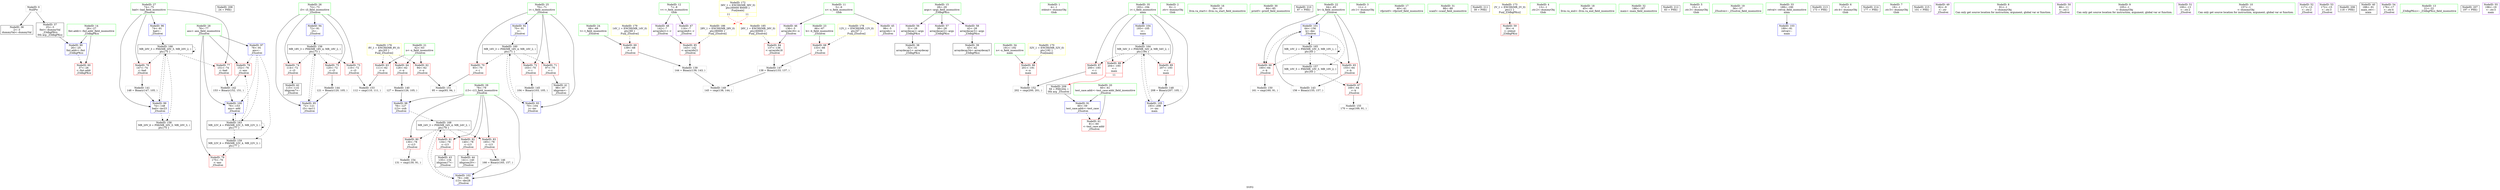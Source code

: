 digraph "SVFG" {
	label="SVFG";

	Node0x556dd5e57360 [shape=record,color=grey,label="{NodeID: 0\nNullPtr}"];
	Node0x556dd5e57360 -> Node0x556dd5e60540[style=solid];
	Node0x556dd5e57360 -> Node0x556dd5e60640[style=solid];
	Node0x556dd5e61000 [shape=record,color=blue,label="{NodeID: 97\n76\<--91\nans\<--\n_Z5solvei\n}"];
	Node0x556dd5e61000 -> Node0x556dd5e637b0[style=dashed];
	Node0x556dd5e61000 -> Node0x556dd5e61270[style=dashed];
	Node0x556dd5e61000 -> Node0x556dd5e6edc0[style=dashed];
	Node0x556dd5e61000 -> Node0x556dd5e701c0[style=dashed];
	Node0x556dd5e5f300 [shape=record,color=green,label="{NodeID: 14\n26\<--27\nfmt.addr\<--fmt.addr_field_insensitive\n_Z3dbgPKcz\n}"];
	Node0x556dd5e5f300 -> Node0x556dd5e62910[style=solid];
	Node0x556dd5e5f300 -> Node0x556dd5e64170[style=solid];
	Node0x556dd5e5fe30 [shape=record,color=green,label="{NodeID: 28\n76\<--77\nans\<--ans_field_insensitive\n_Z5solvei\n}"];
	Node0x556dd5e5fe30 -> Node0x556dd5e637b0[style=solid];
	Node0x556dd5e5fe30 -> Node0x556dd5e63880[style=solid];
	Node0x556dd5e5fe30 -> Node0x556dd5e61000[style=solid];
	Node0x556dd5e5fe30 -> Node0x556dd5e61270[style=solid];
	Node0x556dd5e7d880 [shape=record,color=black,label="{NodeID: 208\n24 = PHI()\n}"];
	Node0x556dd5e60a50 [shape=record,color=black,label="{NodeID: 42\n115\<--114\nidxprom7\<--\n_Z5solvei\n}"];
	Node0x556dd5e67bf0 [shape=record,color=grey,label="{NodeID: 139\n144 = Binary(139, 143, )\n}"];
	Node0x556dd5e67bf0 -> Node0x556dd5e68ab0[style=solid];
	Node0x556dd5e625d0 [shape=record,color=purple,label="{NodeID: 56\n31\<--28\narraydecay\<--args\n_Z3dbgPKcz\n}"];
	Node0x556dd5e625d0 -> Node0x556dd5e60710[style=solid];
	Node0x556dd5e690b0 [shape=record,color=grey,label="{NodeID: 153\n112 = cmp(110, 111, )\n}"];
	Node0x556dd5e63130 [shape=record,color=red,label="{NodeID: 70\n93\<--70\n\<--i\n_Z5solvei\n}"];
	Node0x556dd5e63130 -> Node0x556dd5e68db0[style=solid];
	Node0x556dd5e63c90 [shape=record,color=red,label="{NodeID: 84\n137\<--136\n\<--arrayidx18\n_Z5solvei\n}"];
	Node0x556dd5e63c90 -> Node0x556dd5e687b0[style=solid];
	Node0x556dd5e564a0 [shape=record,color=green,label="{NodeID: 1\n4\<--1\nstdout\<--dummyObj\nGlob }"];
	Node0x556dd5e610d0 [shape=record,color=blue,label="{NodeID: 98\n78\<--127\ni13\<--sub\n_Z5solvei\n}"];
	Node0x556dd5e610d0 -> Node0x556dd5e71ac0[style=dashed];
	Node0x556dd5e5f390 [shape=record,color=green,label="{NodeID: 15\n28\<--29\nargs\<--args_field_insensitive\n_Z3dbgPKcz\n}"];
	Node0x556dd5e5f390 -> Node0x556dd5e625d0[style=solid];
	Node0x556dd5e5f390 -> Node0x556dd5e626a0[style=solid];
	Node0x556dd5e5f390 -> Node0x556dd5e62770[style=solid];
	Node0x556dd5e5ff00 [shape=record,color=green,label="{NodeID: 29\n78\<--79\ni13\<--i13_field_insensitive\n_Z5solvei\n}"];
	Node0x556dd5e5ff00 -> Node0x556dd5e63950[style=solid];
	Node0x556dd5e5ff00 -> Node0x556dd5e63a20[style=solid];
	Node0x556dd5e5ff00 -> Node0x556dd5e63af0[style=solid];
	Node0x556dd5e5ff00 -> Node0x556dd5e63bc0[style=solid];
	Node0x556dd5e5ff00 -> Node0x556dd5e610d0[style=solid];
	Node0x556dd5e5ff00 -> Node0x556dd5e61410[style=solid];
	Node0x556dd5e7d980 [shape=record,color=black,label="{NodeID: 209\n59 = PHI(204, )\n0th arg _Z5solvei }"];
	Node0x556dd5e7d980 -> Node0x556dd5e64240[style=solid];
	Node0x556dd5e60b20 [shape=record,color=black,label="{NodeID: 43\n135\<--134\nidxprom17\<--\n_Z5solvei\n}"];
	Node0x556dd5e67d30 [shape=record,color=grey,label="{NodeID: 140\n127 = Binary(126, 105, )\n}"];
	Node0x556dd5e67d30 -> Node0x556dd5e610d0[style=solid];
	Node0x556dd5e626a0 [shape=record,color=purple,label="{NodeID: 57\n38\<--28\narraydecay2\<--args\n_Z3dbgPKcz\n}"];
	Node0x556dd5e69230 [shape=record,color=grey,label="{NodeID: 154\n131 = cmp(130, 91, )\n}"];
	Node0x556dd5e63200 [shape=record,color=red,label="{NodeID: 71\n97\<--70\n\<--i\n_Z5solvei\n}"];
	Node0x556dd5e63200 -> Node0x556dd5e60980[style=solid];
	Node0x556dd5e71ac0 [shape=record,color=black,label="{NodeID: 168\nMR_24V_3 = PHI(MR_24V_4, MR_24V_2, )\npts\{79 \}\n}"];
	Node0x556dd5e71ac0 -> Node0x556dd5e63950[style=dashed];
	Node0x556dd5e71ac0 -> Node0x556dd5e63a20[style=dashed];
	Node0x556dd5e71ac0 -> Node0x556dd5e63af0[style=dashed];
	Node0x556dd5e71ac0 -> Node0x556dd5e63bc0[style=dashed];
	Node0x556dd5e71ac0 -> Node0x556dd5e61410[style=dashed];
	Node0x556dd5e63d60 [shape=record,color=red,label="{NodeID: 85\n143\<--142\n\<--arrayidx21\n_Z5solvei\n}"];
	Node0x556dd5e63d60 -> Node0x556dd5e67bf0[style=solid];
	Node0x556dd5e560d0 [shape=record,color=green,label="{NodeID: 2\n9\<--1\n.str\<--dummyObj\nGlob }"];
	Node0x556dd5e611a0 [shape=record,color=blue,label="{NodeID: 99\n74\<--148\nbad\<--inc23\n_Z5solvei\n}"];
	Node0x556dd5e611a0 -> Node0x556dd5e6e8c0[style=dashed];
	Node0x556dd5e611a0 -> Node0x556dd5e710c0[style=dashed];
	Node0x556dd5e5f420 [shape=record,color=green,label="{NodeID: 16\n34\<--35\nllvm.va_start\<--llvm.va_start_field_insensitive\n}"];
	Node0x556dd5e5ffd0 [shape=record,color=green,label="{NodeID: 30\n84\<--85\nprintf\<--printf_field_insensitive\n}"];
	Node0x556dd5e7e170 [shape=record,color=black,label="{NodeID: 210\n87 = PHI()\n}"];
	Node0x556dd5e60bf0 [shape=record,color=black,label="{NodeID: 44\n141\<--140\nidxprom20\<--\n_Z5solvei\n}"];
	Node0x556dd5e67eb0 [shape=record,color=grey,label="{NodeID: 141\n148 = Binary(147, 105, )\n}"];
	Node0x556dd5e67eb0 -> Node0x556dd5e611a0[style=solid];
	Node0x556dd5e62770 [shape=record,color=purple,label="{NodeID: 58\n42\<--28\narraydecay3\<--args\n_Z3dbgPKcz\n}"];
	Node0x556dd5e62770 -> Node0x556dd5e607e0[style=solid];
	Node0x556dd5e693b0 [shape=record,color=grey,label="{NodeID: 155\n170 = cmp(169, 91, )\n}"];
	Node0x556dd5e632d0 [shape=record,color=red,label="{NodeID: 72\n103\<--70\n\<--i\n_Z5solvei\n}"];
	Node0x556dd5e632d0 -> Node0x556dd5e684b0[style=solid];
	Node0x556dd5e63e30 [shape=record,color=red,label="{NodeID: 86\n201\<--191\n\<--n\nmain\n}"];
	Node0x556dd5e63e30 -> Node0x556dd5e68f30[style=solid];
	Node0x556dd5e56160 [shape=record,color=green,label="{NodeID: 3\n11\<--1\n.str.1\<--dummyObj\nGlob }"];
	Node0x556dd5e61270 [shape=record,color=blue,label="{NodeID: 100\n76\<--153\nans\<--add\n_Z5solvei\n}"];
	Node0x556dd5e61270 -> Node0x556dd5e701c0[style=dashed];
	Node0x556dd5e5f4b0 [shape=record,color=green,label="{NodeID: 17\n40\<--41\nvfprintf\<--vfprintf_field_insensitive\n}"];
	Node0x556dd5e600d0 [shape=record,color=green,label="{NodeID: 31\n88\<--89\nscanf\<--scanf_field_insensitive\n}"];
	Node0x556dd5e7e270 [shape=record,color=black,label="{NodeID: 211\n39 = PHI()\n}"];
	Node0x556dd5e60cc0 [shape=record,color=purple,label="{NodeID: 45\n99\<--5\narrayidx\<--x\n_Z5solvei\n}"];
	Node0x556dd5e68030 [shape=record,color=grey,label="{NodeID: 142\n153 = Binary(152, 151, )\n}"];
	Node0x556dd5e68030 -> Node0x556dd5e61270[style=solid];
	Node0x556dd5e62840 [shape=record,color=red,label="{NodeID: 59\n36\<--4\n\<--stdout\n_Z3dbgPKcz\n}"];
	Node0x556dd5e6dec0 [shape=record,color=black,label="{NodeID: 156\nMR_18V_3 = PHI(MR_18V_4, MR_18V_2, )\npts\{73 \}\n}"];
	Node0x556dd5e6dec0 -> Node0x556dd5e633a0[style=dashed];
	Node0x556dd5e6dec0 -> Node0x556dd5e63470[style=dashed];
	Node0x556dd5e6dec0 -> Node0x556dd5e63540[style=dashed];
	Node0x556dd5e6dec0 -> Node0x556dd5e64580[style=dashed];
	Node0x556dd5e633a0 [shape=record,color=red,label="{NodeID: 73\n110\<--72\n\<--i3\n_Z5solvei\n}"];
	Node0x556dd5e633a0 -> Node0x556dd5e690b0[style=solid];
	Node0x556dd5e72ae0 [shape=record,color=yellow,style=double,label="{NodeID: 170\n32V_1 = ENCHI(MR_32V_0)\npts\{192 \}\nFun[main]}"];
	Node0x556dd5e72ae0 -> Node0x556dd5e63e30[style=dashed];
	Node0x556dd5e63f00 [shape=record,color=red,label="{NodeID: 87\n200\<--193\n\<--i\nmain\n}"];
	Node0x556dd5e63f00 -> Node0x556dd5e68f30[style=solid];
	Node0x556dd5e561f0 [shape=record,color=green,label="{NodeID: 4\n13\<--1\n.str.2\<--dummyObj\nGlob }"];
	Node0x556dd5e61340 [shape=record,color=blue,label="{NodeID: 101\n64\<--156\nk\<--dec\n_Z5solvei\n}"];
	Node0x556dd5e61340 -> Node0x556dd5e62df0[style=dashed];
	Node0x556dd5e61340 -> Node0x556dd5e6e3c0[style=dashed];
	Node0x556dd5e61340 -> Node0x556dd5e70bc0[style=dashed];
	Node0x556dd5e5f5b0 [shape=record,color=green,label="{NodeID: 18\n45\<--46\nllvm.va_end\<--llvm.va_end_field_insensitive\n}"];
	Node0x556dd5e601d0 [shape=record,color=green,label="{NodeID: 32\n186\<--187\nmain\<--main_field_insensitive\n}"];
	Node0x556dd5e7e370 [shape=record,color=black,label="{NodeID: 212\n83 = PHI()\n}"];
	Node0x556dd5e60d90 [shape=record,color=purple,label="{NodeID: 46\n136\<--5\narrayidx18\<--x\n_Z5solvei\n}"];
	Node0x556dd5e60d90 -> Node0x556dd5e63c90[style=solid];
	Node0x556dd5e681b0 [shape=record,color=grey,label="{NodeID: 143\n156 = Binary(155, 157, )\n}"];
	Node0x556dd5e681b0 -> Node0x556dd5e61340[style=solid];
	Node0x556dd5e62910 [shape=record,color=red,label="{NodeID: 60\n37\<--26\n\<--fmt.addr\n_Z3dbgPKcz\n}"];
	Node0x556dd5e6e3c0 [shape=record,color=black,label="{NodeID: 157\nMR_10V_5 = PHI(MR_10V_3, MR_10V_2, )\npts\{65 \}\n}"];
	Node0x556dd5e6e3c0 -> Node0x556dd5e62ec0[style=dashed];
	Node0x556dd5e63470 [shape=record,color=red,label="{NodeID: 74\n114\<--72\n\<--i3\n_Z5solvei\n}"];
	Node0x556dd5e63470 -> Node0x556dd5e60a50[style=solid];
	Node0x556dd5e63fd0 [shape=record,color=red,label="{NodeID: 88\n204\<--193\n\<--i\nmain\n|{<s0>11}}"];
	Node0x556dd5e63fd0:s0 -> Node0x556dd5e7d980[style=solid,color=red];
	Node0x556dd5e5edf0 [shape=record,color=green,label="{NodeID: 5\n15\<--1\n.str.3\<--dummyObj\nGlob }"];
	Node0x556dd5e73890 [shape=record,color=yellow,style=double,label="{NodeID: 185\n26V_1 = ENCHI(MR_26V_0)\npts\{60000 \}\nFun[_Z5solvei]}"];
	Node0x556dd5e73890 -> Node0x556dd5e63c90[style=dashed];
	Node0x556dd5e61410 [shape=record,color=blue,label="{NodeID: 102\n78\<--166\ni13\<--dec28\n_Z5solvei\n}"];
	Node0x556dd5e61410 -> Node0x556dd5e71ac0[style=dashed];
	Node0x556dd5e5f6b0 [shape=record,color=green,label="{NodeID: 19\n56\<--57\n_Z5solvei\<--_Z5solvei_field_insensitive\n}"];
	Node0x556dd5e602d0 [shape=record,color=green,label="{NodeID: 33\n189\<--190\nretval\<--retval_field_insensitive\nmain\n}"];
	Node0x556dd5e602d0 -> Node0x556dd5e614e0[style=solid];
	Node0x556dd5e7e470 [shape=record,color=black,label="{NodeID: 213\n173 = PHI()\n}"];
	Node0x556dd5e60e60 [shape=record,color=purple,label="{NodeID: 47\n116\<--7\narrayidx8\<--v\n_Z5solvei\n}"];
	Node0x556dd5e68330 [shape=record,color=grey,label="{NodeID: 144\n121 = Binary(120, 105, )\n}"];
	Node0x556dd5e68330 -> Node0x556dd5e64580[style=solid];
	Node0x556dd5e629e0 [shape=record,color=red,label="{NodeID: 61\n81\<--60\n\<--test_case.addr\n_Z5solvei\n}"];
	Node0x556dd5e6e8c0 [shape=record,color=black,label="{NodeID: 158\nMR_20V_6 = PHI(MR_20V_5, MR_20V_3, )\npts\{75 \}\n}"];
	Node0x556dd5e63540 [shape=record,color=red,label="{NodeID: 75\n120\<--72\n\<--i3\n_Z5solvei\n}"];
	Node0x556dd5e63540 -> Node0x556dd5e68330[style=solid];
	Node0x556dd5e72ca0 [shape=record,color=yellow,style=double,label="{NodeID: 172\n36V_1 = ENCHI(MR_36V_0)\npts\{60000 80000 \}\nFun[main]|{<s0>11|<s1>11}}"];
	Node0x556dd5e72ca0:s0 -> Node0x556dd5e73890[style=dashed,color=red];
	Node0x556dd5e72ca0:s1 -> Node0x556dd5e73970[style=dashed,color=red];
	Node0x556dd5e640a0 [shape=record,color=red,label="{NodeID: 89\n207\<--193\n\<--i\nmain\n}"];
	Node0x556dd5e640a0 -> Node0x556dd5e68930[style=solid];
	Node0x556dd5e5ee80 [shape=record,color=green,label="{NodeID: 6\n17\<--1\n.str.4\<--dummyObj\nGlob }"];
	Node0x556dd5e73970 [shape=record,color=yellow,style=double,label="{NodeID: 186\n28V_1 = ENCHI(MR_28V_0)\npts\{80000 \}\nFun[_Z5solvei]}"];
	Node0x556dd5e73970 -> Node0x556dd5e63d60[style=dashed];
	Node0x556dd5e614e0 [shape=record,color=blue,label="{NodeID: 103\n189\<--91\nretval\<--\nmain\n}"];
	Node0x556dd5e5f7b0 [shape=record,color=green,label="{NodeID: 20\n60\<--61\ntest_case.addr\<--test_case.addr_field_insensitive\n_Z5solvei\n}"];
	Node0x556dd5e5f7b0 -> Node0x556dd5e629e0[style=solid];
	Node0x556dd5e5f7b0 -> Node0x556dd5e64240[style=solid];
	Node0x556dd5e603a0 [shape=record,color=green,label="{NodeID: 34\n191\<--192\nn\<--n_field_insensitive\nmain\n}"];
	Node0x556dd5e603a0 -> Node0x556dd5e63e30[style=solid];
	Node0x556dd5e7e570 [shape=record,color=black,label="{NodeID: 214\n177 = PHI()\n}"];
	Node0x556dd5e61f50 [shape=record,color=purple,label="{NodeID: 48\n142\<--7\narrayidx21\<--v\n_Z5solvei\n}"];
	Node0x556dd5e61f50 -> Node0x556dd5e63d60[style=solid];
	Node0x556dd5e684b0 [shape=record,color=grey,label="{NodeID: 145\n104 = Binary(103, 105, )\n}"];
	Node0x556dd5e684b0 -> Node0x556dd5e643e0[style=solid];
	Node0x556dd5e62ab0 [shape=record,color=red,label="{NodeID: 62\n94\<--62\n\<--n\n_Z5solvei\n}"];
	Node0x556dd5e62ab0 -> Node0x556dd5e68db0[style=solid];
	Node0x556dd5e6edc0 [shape=record,color=black,label="{NodeID: 159\nMR_22V_6 = PHI(MR_22V_4, MR_22V_3, )\npts\{77 \}\n}"];
	Node0x556dd5e6edc0 -> Node0x556dd5e63880[style=dashed];
	Node0x556dd5e63610 [shape=record,color=red,label="{NodeID: 76\n147\<--74\n\<--bad\n_Z5solvei\n}"];
	Node0x556dd5e63610 -> Node0x556dd5e67eb0[style=solid];
	Node0x556dd5e72db0 [shape=record,color=yellow,style=double,label="{NodeID: 173\n2V_1 = ENCHI(MR_2V_0)\npts\{1 \}\nFun[_Z3dbgPKcz]}"];
	Node0x556dd5e72db0 -> Node0x556dd5e62840[style=dashed];
	Node0x556dd5e64170 [shape=record,color=blue,label="{NodeID: 90\n26\<--25\nfmt.addr\<--fmt\n_Z3dbgPKcz\n}"];
	Node0x556dd5e64170 -> Node0x556dd5e62910[style=dashed];
	Node0x556dd5e5ef10 [shape=record,color=green,label="{NodeID: 7\n19\<--1\n.str.5\<--dummyObj\nGlob }"];
	Node0x556dd5e615b0 [shape=record,color=blue,label="{NodeID: 104\n193\<--105\ni\<--\nmain\n}"];
	Node0x556dd5e615b0 -> Node0x556dd5e706c0[style=dashed];
	Node0x556dd5e5f880 [shape=record,color=green,label="{NodeID: 21\n62\<--63\nn\<--n_field_insensitive\n_Z5solvei\n}"];
	Node0x556dd5e5f880 -> Node0x556dd5e62ab0[style=solid];
	Node0x556dd5e5f880 -> Node0x556dd5e62b80[style=solid];
	Node0x556dd5e5f880 -> Node0x556dd5e62c50[style=solid];
	Node0x556dd5e60470 [shape=record,color=green,label="{NodeID: 35\n193\<--194\ni\<--i_field_insensitive\nmain\n}"];
	Node0x556dd5e60470 -> Node0x556dd5e63f00[style=solid];
	Node0x556dd5e60470 -> Node0x556dd5e63fd0[style=solid];
	Node0x556dd5e60470 -> Node0x556dd5e640a0[style=solid];
	Node0x556dd5e60470 -> Node0x556dd5e615b0[style=solid];
	Node0x556dd5e60470 -> Node0x556dd5e61680[style=solid];
	Node0x556dd5e7e670 [shape=record,color=black,label="{NodeID: 215\n101 = PHI()\n}"];
	Node0x556dd5e62020 [shape=record,color=purple,label="{NodeID: 49\n82\<--9\n\<--.str\n_Z5solvei\n}"];
	Node0x556dd5e68630 [shape=record,color=grey,label="{NodeID: 146\n166 = Binary(165, 157, )\n}"];
	Node0x556dd5e68630 -> Node0x556dd5e61410[style=solid];
	Node0x556dd5e62b80 [shape=record,color=red,label="{NodeID: 63\n111\<--62\n\<--n\n_Z5solvei\n}"];
	Node0x556dd5e62b80 -> Node0x556dd5e690b0[style=solid];
	Node0x556dd5e6f2c0 [shape=record,color=black,label="{NodeID: 160\nMR_16V_3 = PHI(MR_16V_4, MR_16V_2, )\npts\{71 \}\n}"];
	Node0x556dd5e6f2c0 -> Node0x556dd5e63130[style=dashed];
	Node0x556dd5e6f2c0 -> Node0x556dd5e63200[style=dashed];
	Node0x556dd5e6f2c0 -> Node0x556dd5e632d0[style=dashed];
	Node0x556dd5e6f2c0 -> Node0x556dd5e643e0[style=dashed];
	Node0x556dd5e636e0 [shape=record,color=red,label="{NodeID: 77\n151\<--74\n\<--bad\n_Z5solvei\n}"];
	Node0x556dd5e636e0 -> Node0x556dd5e68030[style=solid];
	Node0x556dd5e64240 [shape=record,color=blue,label="{NodeID: 91\n60\<--59\ntest_case.addr\<--test_case\n_Z5solvei\n}"];
	Node0x556dd5e64240 -> Node0x556dd5e629e0[style=dashed];
	Node0x556dd5e5efa0 [shape=record,color=green,label="{NodeID: 8\n91\<--1\n\<--dummyObj\nCan only get source location for instruction, argument, global var or function.}"];
	Node0x556dd5e61680 [shape=record,color=blue,label="{NodeID: 105\n193\<--208\ni\<--inc\nmain\n}"];
	Node0x556dd5e61680 -> Node0x556dd5e706c0[style=dashed];
	Node0x556dd5e5f950 [shape=record,color=green,label="{NodeID: 22\n64\<--65\nk\<--k_field_insensitive\n_Z5solvei\n}"];
	Node0x556dd5e5f950 -> Node0x556dd5e62d20[style=solid];
	Node0x556dd5e5f950 -> Node0x556dd5e62df0[style=solid];
	Node0x556dd5e5f950 -> Node0x556dd5e62ec0[style=solid];
	Node0x556dd5e5f950 -> Node0x556dd5e61340[style=solid];
	Node0x556dd5e60540 [shape=record,color=black,label="{NodeID: 36\n2\<--3\ndummyVal\<--dummyVal\n}"];
	Node0x556dd5e620f0 [shape=record,color=purple,label="{NodeID: 50\n86\<--11\n\<--.str.1\n_Z5solvei\n}"];
	Node0x556dd5e687b0 [shape=record,color=grey,label="{NodeID: 147\n138 = Binary(133, 137, )\n}"];
	Node0x556dd5e687b0 -> Node0x556dd5e68ab0[style=solid];
	Node0x556dd5e62c50 [shape=record,color=red,label="{NodeID: 64\n126\<--62\n\<--n\n_Z5solvei\n}"];
	Node0x556dd5e62c50 -> Node0x556dd5e67d30[style=solid];
	Node0x556dd5e637b0 [shape=record,color=red,label="{NodeID: 78\n152\<--76\n\<--ans\n_Z5solvei\n}"];
	Node0x556dd5e637b0 -> Node0x556dd5e68030[style=solid];
	Node0x556dd5e64310 [shape=record,color=blue,label="{NodeID: 92\n70\<--91\ni\<--\n_Z5solvei\n}"];
	Node0x556dd5e64310 -> Node0x556dd5e6f2c0[style=dashed];
	Node0x556dd5e5f030 [shape=record,color=green,label="{NodeID: 9\n105\<--1\n\<--dummyObj\nCan only get source location for instruction, argument, global var or function.}"];
	Node0x556dd5e5fa20 [shape=record,color=green,label="{NodeID: 23\n66\<--67\nb\<--b_field_insensitive\n_Z5solvei\n}"];
	Node0x556dd5e5fa20 -> Node0x556dd5e62f90[style=solid];
	Node0x556dd5e60640 [shape=record,color=black,label="{NodeID: 37\n25\<--3\nfmt\<--dummyVal\n_Z3dbgPKcz\n0th arg _Z3dbgPKcz }"];
	Node0x556dd5e60640 -> Node0x556dd5e64170[style=solid];
	Node0x556dd5e621c0 [shape=record,color=purple,label="{NodeID: 51\n100\<--13\n\<--.str.2\n_Z5solvei\n}"];
	Node0x556dd5e68930 [shape=record,color=grey,label="{NodeID: 148\n208 = Binary(207, 105, )\n}"];
	Node0x556dd5e68930 -> Node0x556dd5e61680[style=solid];
	Node0x556dd5e62d20 [shape=record,color=red,label="{NodeID: 65\n155\<--64\n\<--k\n_Z5solvei\n}"];
	Node0x556dd5e62d20 -> Node0x556dd5e681b0[style=solid];
	Node0x556dd5e63880 [shape=record,color=red,label="{NodeID: 79\n175\<--76\n\<--ans\n_Z5solvei\n}"];
	Node0x556dd5e730b0 [shape=record,color=yellow,style=double,label="{NodeID: 176\n8V_1 = ENCHI(MR_8V_0)\npts\{63 \}\nFun[_Z5solvei]}"];
	Node0x556dd5e730b0 -> Node0x556dd5e62ab0[style=dashed];
	Node0x556dd5e730b0 -> Node0x556dd5e62b80[style=dashed];
	Node0x556dd5e730b0 -> Node0x556dd5e62c50[style=dashed];
	Node0x556dd5e643e0 [shape=record,color=blue,label="{NodeID: 93\n70\<--104\ni\<--inc\n_Z5solvei\n}"];
	Node0x556dd5e643e0 -> Node0x556dd5e6f2c0[style=dashed];
	Node0x556dd5e5f0c0 [shape=record,color=green,label="{NodeID: 10\n157\<--1\n\<--dummyObj\nCan only get source location for instruction, argument, global var or function.}"];
	Node0x556dd5e5faf0 [shape=record,color=green,label="{NodeID: 24\n68\<--69\nt\<--t_field_insensitive\n_Z5solvei\n}"];
	Node0x556dd5e5faf0 -> Node0x556dd5e63060[style=solid];
	Node0x556dd5e60710 [shape=record,color=black,label="{NodeID: 38\n32\<--31\narraydecay1\<--arraydecay\n_Z3dbgPKcz\n}"];
	Node0x556dd5e62290 [shape=record,color=purple,label="{NodeID: 52\n117\<--13\n\<--.str.2\n_Z5solvei\n}"];
	Node0x556dd5e68ab0 [shape=record,color=grey,label="{NodeID: 149\n145 = cmp(138, 144, )\n}"];
	Node0x556dd5e62df0 [shape=record,color=red,label="{NodeID: 66\n160\<--64\n\<--k\n_Z5solvei\n}"];
	Node0x556dd5e62df0 -> Node0x556dd5e68c30[style=solid];
	Node0x556dd5e701c0 [shape=record,color=black,label="{NodeID: 163\nMR_22V_4 = PHI(MR_22V_5, MR_22V_3, )\npts\{77 \}\n}"];
	Node0x556dd5e701c0 -> Node0x556dd5e637b0[style=dashed];
	Node0x556dd5e701c0 -> Node0x556dd5e61270[style=dashed];
	Node0x556dd5e701c0 -> Node0x556dd5e6edc0[style=dashed];
	Node0x556dd5e701c0 -> Node0x556dd5e701c0[style=dashed];
	Node0x556dd5e63950 [shape=record,color=red,label="{NodeID: 80\n130\<--78\n\<--i13\n_Z5solvei\n}"];
	Node0x556dd5e63950 -> Node0x556dd5e69230[style=solid];
	Node0x556dd5e644b0 [shape=record,color=blue,label="{NodeID: 94\n72\<--91\ni3\<--\n_Z5solvei\n}"];
	Node0x556dd5e644b0 -> Node0x556dd5e6dec0[style=dashed];
	Node0x556dd5e5f150 [shape=record,color=green,label="{NodeID: 11\n5\<--6\nx\<--x_field_insensitive\nGlob }"];
	Node0x556dd5e5f150 -> Node0x556dd5e60cc0[style=solid];
	Node0x556dd5e5f150 -> Node0x556dd5e60d90[style=solid];
	Node0x556dd5e5fbc0 [shape=record,color=green,label="{NodeID: 25\n70\<--71\ni\<--i_field_insensitive\n_Z5solvei\n}"];
	Node0x556dd5e5fbc0 -> Node0x556dd5e63130[style=solid];
	Node0x556dd5e5fbc0 -> Node0x556dd5e63200[style=solid];
	Node0x556dd5e5fbc0 -> Node0x556dd5e632d0[style=solid];
	Node0x556dd5e5fbc0 -> Node0x556dd5e64310[style=solid];
	Node0x556dd5e5fbc0 -> Node0x556dd5e643e0[style=solid];
	Node0x556dd5e607e0 [shape=record,color=black,label="{NodeID: 39\n43\<--42\narraydecay34\<--arraydecay3\n_Z3dbgPKcz\n}"];
	Node0x556dd5e62360 [shape=record,color=purple,label="{NodeID: 53\n172\<--15\n\<--.str.3\n_Z5solvei\n}"];
	Node0x556dd5e68c30 [shape=record,color=grey,label="{NodeID: 150\n161 = cmp(160, 91, )\n}"];
	Node0x556dd5e62ec0 [shape=record,color=red,label="{NodeID: 67\n169\<--64\n\<--k\n_Z5solvei\n}"];
	Node0x556dd5e62ec0 -> Node0x556dd5e693b0[style=solid];
	Node0x556dd5e706c0 [shape=record,color=black,label="{NodeID: 164\nMR_34V_3 = PHI(MR_34V_4, MR_34V_2, )\npts\{194 \}\n}"];
	Node0x556dd5e706c0 -> Node0x556dd5e63f00[style=dashed];
	Node0x556dd5e706c0 -> Node0x556dd5e63fd0[style=dashed];
	Node0x556dd5e706c0 -> Node0x556dd5e640a0[style=dashed];
	Node0x556dd5e706c0 -> Node0x556dd5e61680[style=dashed];
	Node0x556dd5e63a20 [shape=record,color=red,label="{NodeID: 81\n134\<--78\n\<--i13\n_Z5solvei\n}"];
	Node0x556dd5e63a20 -> Node0x556dd5e60b20[style=solid];
	Node0x556dd5e73270 [shape=record,color=yellow,style=double,label="{NodeID: 178\n12V_1 = ENCHI(MR_12V_0)\npts\{67 \}\nFun[_Z5solvei]}"];
	Node0x556dd5e73270 -> Node0x556dd5e62f90[style=dashed];
	Node0x556dd5e64580 [shape=record,color=blue,label="{NodeID: 95\n72\<--121\ni3\<--inc11\n_Z5solvei\n}"];
	Node0x556dd5e64580 -> Node0x556dd5e6dec0[style=dashed];
	Node0x556dd5e5f1e0 [shape=record,color=green,label="{NodeID: 12\n7\<--8\nv\<--v_field_insensitive\nGlob }"];
	Node0x556dd5e5f1e0 -> Node0x556dd5e60e60[style=solid];
	Node0x556dd5e5f1e0 -> Node0x556dd5e61f50[style=solid];
	Node0x556dd5e5fc90 [shape=record,color=green,label="{NodeID: 26\n72\<--73\ni3\<--i3_field_insensitive\n_Z5solvei\n}"];
	Node0x556dd5e5fc90 -> Node0x556dd5e633a0[style=solid];
	Node0x556dd5e5fc90 -> Node0x556dd5e63470[style=solid];
	Node0x556dd5e5fc90 -> Node0x556dd5e63540[style=solid];
	Node0x556dd5e5fc90 -> Node0x556dd5e644b0[style=solid];
	Node0x556dd5e5fc90 -> Node0x556dd5e64580[style=solid];
	Node0x556dd5c891c0 [shape=record,color=black,label="{NodeID: 206\n118 = PHI()\n}"];
	Node0x556dd5e608b0 [shape=record,color=black,label="{NodeID: 40\n188\<--91\nmain_ret\<--\nmain\n}"];
	Node0x556dd5e62430 [shape=record,color=purple,label="{NodeID: 54\n176\<--17\n\<--.str.4\n_Z5solvei\n}"];
	Node0x556dd5e68db0 [shape=record,color=grey,label="{NodeID: 151\n95 = cmp(93, 94, )\n}"];
	Node0x556dd5e62f90 [shape=record,color=red,label="{NodeID: 68\n133\<--66\n\<--b\n_Z5solvei\n}"];
	Node0x556dd5e62f90 -> Node0x556dd5e687b0[style=solid];
	Node0x556dd5e70bc0 [shape=record,color=black,label="{NodeID: 165\nMR_10V_2 = PHI(MR_10V_3, MR_10V_1, )\npts\{65 \}\n}"];
	Node0x556dd5e70bc0 -> Node0x556dd5e62d20[style=dashed];
	Node0x556dd5e70bc0 -> Node0x556dd5e62df0[style=dashed];
	Node0x556dd5e70bc0 -> Node0x556dd5e61340[style=dashed];
	Node0x556dd5e70bc0 -> Node0x556dd5e6e3c0[style=dashed];
	Node0x556dd5e70bc0 -> Node0x556dd5e70bc0[style=dashed];
	Node0x556dd5e63af0 [shape=record,color=red,label="{NodeID: 82\n140\<--78\n\<--i13\n_Z5solvei\n}"];
	Node0x556dd5e63af0 -> Node0x556dd5e60bf0[style=solid];
	Node0x556dd5e73350 [shape=record,color=yellow,style=double,label="{NodeID: 179\n14V_1 = ENCHI(MR_14V_0)\npts\{69 \}\nFun[_Z5solvei]}"];
	Node0x556dd5e73350 -> Node0x556dd5e63060[style=dashed];
	Node0x556dd5e60f30 [shape=record,color=blue,label="{NodeID: 96\n74\<--91\nbad\<--\n_Z5solvei\n}"];
	Node0x556dd5e60f30 -> Node0x556dd5e710c0[style=dashed];
	Node0x556dd5e5f270 [shape=record,color=green,label="{NodeID: 13\n21\<--22\n_Z3dbgPKcz\<--_Z3dbgPKcz_field_insensitive\n}"];
	Node0x556dd5e5fd60 [shape=record,color=green,label="{NodeID: 27\n74\<--75\nbad\<--bad_field_insensitive\n_Z5solvei\n}"];
	Node0x556dd5e5fd60 -> Node0x556dd5e63610[style=solid];
	Node0x556dd5e5fd60 -> Node0x556dd5e636e0[style=solid];
	Node0x556dd5e5fd60 -> Node0x556dd5e60f30[style=solid];
	Node0x556dd5e5fd60 -> Node0x556dd5e611a0[style=solid];
	Node0x556dd5e7d780 [shape=record,color=black,label="{NodeID: 207\n197 = PHI()\n}"];
	Node0x556dd5e60980 [shape=record,color=black,label="{NodeID: 41\n98\<--97\nidxprom\<--\n_Z5solvei\n}"];
	Node0x556dd5e62500 [shape=record,color=purple,label="{NodeID: 55\n196\<--19\n\<--.str.5\nmain\n}"];
	Node0x556dd5e68f30 [shape=record,color=grey,label="{NodeID: 152\n202 = cmp(200, 201, )\n}"];
	Node0x556dd5e63060 [shape=record,color=red,label="{NodeID: 69\n139\<--68\n\<--t\n_Z5solvei\n}"];
	Node0x556dd5e63060 -> Node0x556dd5e67bf0[style=solid];
	Node0x556dd5e710c0 [shape=record,color=black,label="{NodeID: 166\nMR_20V_3 = PHI(MR_20V_5, MR_20V_2, )\npts\{75 \}\n}"];
	Node0x556dd5e710c0 -> Node0x556dd5e63610[style=dashed];
	Node0x556dd5e710c0 -> Node0x556dd5e636e0[style=dashed];
	Node0x556dd5e710c0 -> Node0x556dd5e611a0[style=dashed];
	Node0x556dd5e710c0 -> Node0x556dd5e6e8c0[style=dashed];
	Node0x556dd5e710c0 -> Node0x556dd5e710c0[style=dashed];
	Node0x556dd5e63bc0 [shape=record,color=red,label="{NodeID: 83\n165\<--78\n\<--i13\n_Z5solvei\n}"];
	Node0x556dd5e63bc0 -> Node0x556dd5e68630[style=solid];
}
